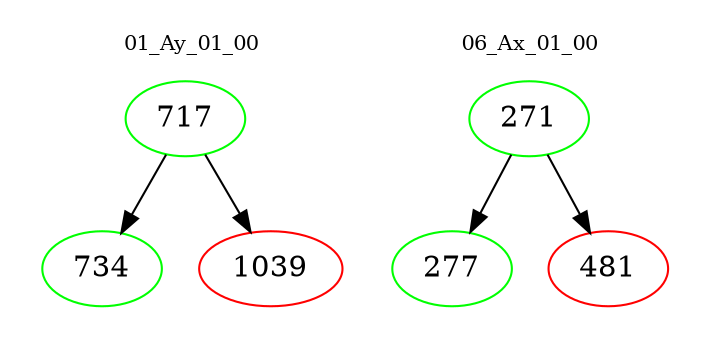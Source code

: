 digraph{
subgraph cluster_0 {
color = white
label = "01_Ay_01_00";
fontsize=10;
T0_717 [label="717", color="green"]
T0_717 -> T0_734 [color="black"]
T0_734 [label="734", color="green"]
T0_717 -> T0_1039 [color="black"]
T0_1039 [label="1039", color="red"]
}
subgraph cluster_1 {
color = white
label = "06_Ax_01_00";
fontsize=10;
T1_271 [label="271", color="green"]
T1_271 -> T1_277 [color="black"]
T1_277 [label="277", color="green"]
T1_271 -> T1_481 [color="black"]
T1_481 [label="481", color="red"]
}
}
